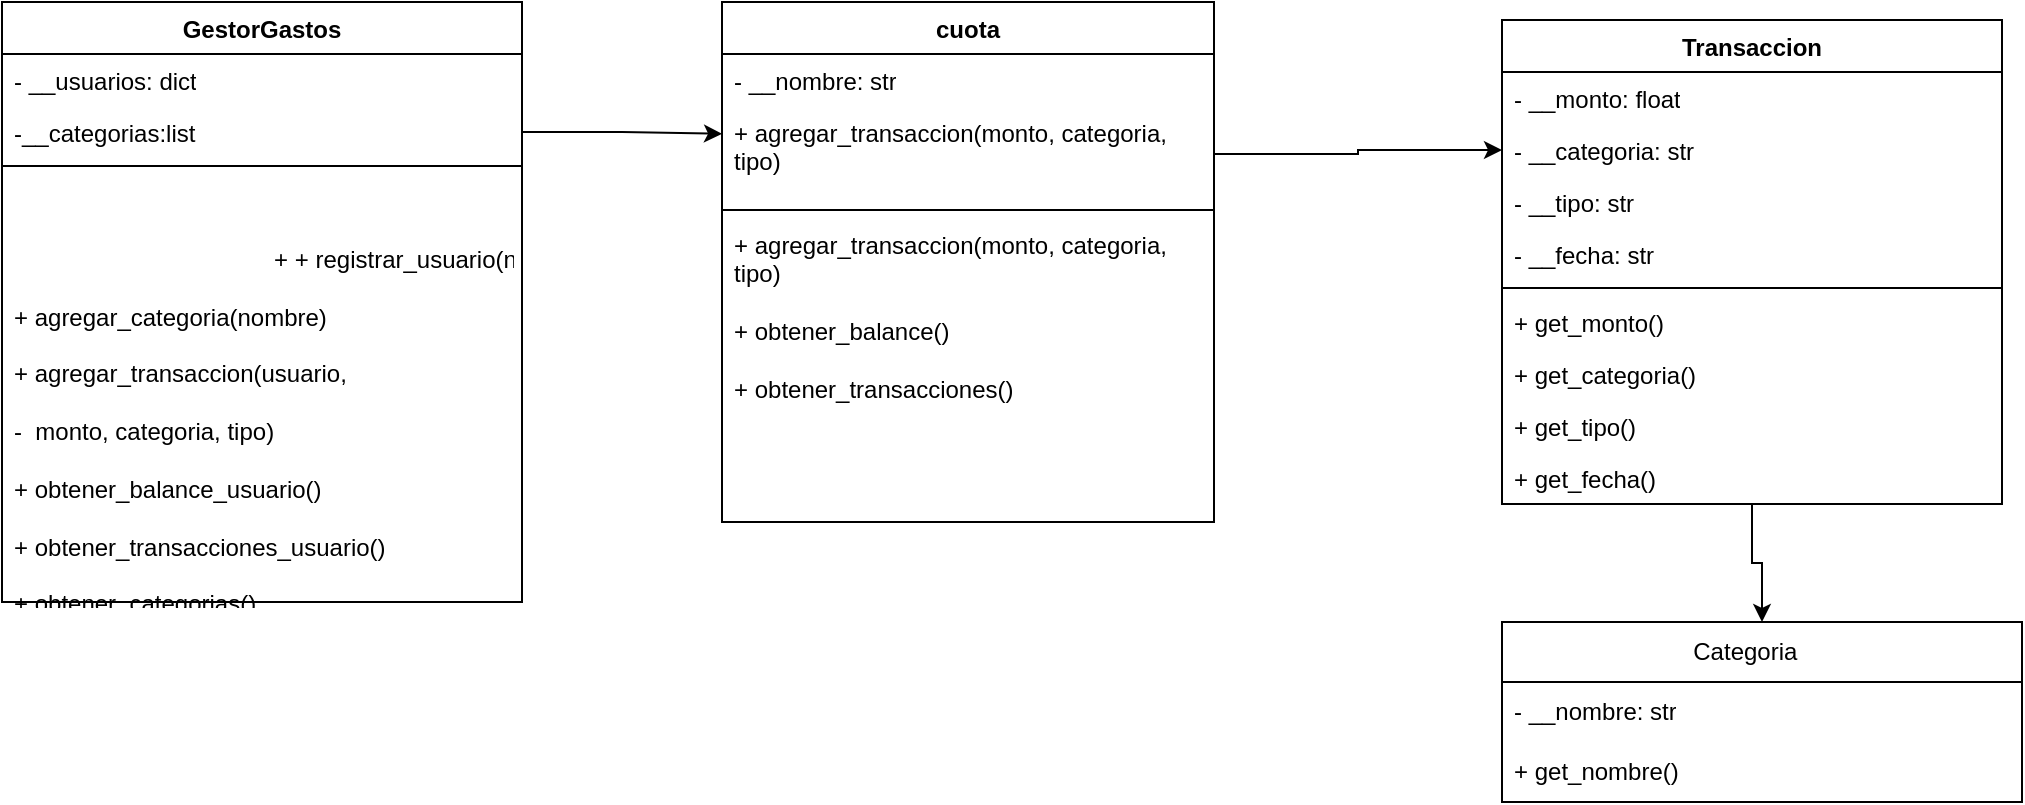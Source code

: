 <mxfile version="26.1.0">
  <diagram name="Page-1" id="bMOO_KiF2TluG0jOJ94m">
    <mxGraphModel dx="2062" dy="655" grid="1" gridSize="10" guides="1" tooltips="1" connect="1" arrows="1" fold="1" page="1" pageScale="1" pageWidth="827" pageHeight="1169" math="0" shadow="0">
      <root>
        <mxCell id="0" />
        <mxCell id="1" parent="0" />
        <mxCell id="2Xab4bHun3AZz7Cy-8kC-1" value="GestorGastos" style="swimlane;fontStyle=1;align=center;verticalAlign=top;childLayout=stackLayout;horizontal=1;startSize=26;horizontalStack=0;resizeParent=1;resizeParentMax=0;resizeLast=0;collapsible=1;marginBottom=0;whiteSpace=wrap;html=1;" parent="1" vertex="1">
          <mxGeometry x="-530" y="120" width="260" height="300" as="geometry">
            <mxRectangle x="80" y="60" width="110" height="30" as="alternateBounds" />
          </mxGeometry>
        </mxCell>
        <mxCell id="2Xab4bHun3AZz7Cy-8kC-2" value="- __usuarios: dict" style="text;strokeColor=none;fillColor=none;align=left;verticalAlign=top;spacingLeft=4;spacingRight=4;overflow=hidden;rotatable=0;points=[[0,0.5],[1,0.5]];portConstraint=eastwest;whiteSpace=wrap;html=1;" parent="2Xab4bHun3AZz7Cy-8kC-1" vertex="1">
          <mxGeometry y="26" width="260" height="26" as="geometry" />
        </mxCell>
        <mxCell id="2Xab4bHun3AZz7Cy-8kC-3" value="-__categorias:list" style="text;strokeColor=none;fillColor=none;align=left;verticalAlign=top;spacingLeft=4;spacingRight=4;overflow=hidden;rotatable=0;points=[[0,0.5],[1,0.5]];portConstraint=eastwest;whiteSpace=wrap;html=1;" parent="2Xab4bHun3AZz7Cy-8kC-1" vertex="1">
          <mxGeometry y="52" width="260" height="26" as="geometry" />
        </mxCell>
        <mxCell id="2Xab4bHun3AZz7Cy-8kC-4" value="" style="line;strokeWidth=1;fillColor=none;align=left;verticalAlign=middle;spacingTop=-1;spacingLeft=3;spacingRight=3;rotatable=0;labelPosition=right;points=[];portConstraint=eastwest;strokeColor=inherit;" parent="2Xab4bHun3AZz7Cy-8kC-1" vertex="1">
          <mxGeometry y="78" width="260" height="8" as="geometry" />
        </mxCell>
        <mxCell id="2Xab4bHun3AZz7Cy-8kC-5" value="&lt;font&gt;&lt;span style=&quot;color: rgba(0, 0, 0, 0); font-family: monospace; text-wrap-mode: nowrap;&quot;&gt;- %3CmxGraphModel%3E%3Croot%3E%3CmxCell%20id%3D%220%22%2F%3E%3CmxCell%20id%3D%221%22%20parent%3D%220%22%2F%3E%3CmxCell%20id%3D%222%22%20value%3D%22-%20tasa%3A%20float%22%20style%3D%22text%3BstrokeColor%3Dnone%3BfillColor%3Dnone%3Balign%3Dleft%3BverticalAlign%3Dtop%3BspacingLeft%3D4%3BspacingRight%3D4%3Boverflow%3Dhidden%3Brotatable%3D0%3Bpoints%3D%5B%5B0%2C0.5%5D%2C%5B1%2C0.5%5D%5D%3BportConstraint%3Deastwest%3BwhiteSpace%3Dwrap%3Bhtml%3D1%3B%22%20vertex%3D%221%22%20parent%3D%221%22%3E%3CmxGeometry%20x%3D%2250%22%20y%3D%22500%22%20width%3D%22250%22%20height%3D%2226%22%20as%3D%22geometry%22%2F%3E%3C%2FmxCell%3E%3C%2Froot%3E%3C%2FmxGraphModel%3E ---wewewevvvvvvvvv&lt;/span&gt;+ + registrar_usuario(nombre)&lt;/font&gt;&lt;div&gt;&lt;font&gt;&lt;br&gt;+ agregar_categoria(nombre)&amp;nbsp;&lt;/font&gt;&lt;/div&gt;&lt;div&gt;&lt;font&gt;&lt;br&gt;+ agregar_transaccion(usuario,&amp;nbsp;&lt;/font&gt;&lt;/div&gt;&lt;div&gt;&lt;font&gt;&lt;br&gt;-&amp;nbsp; monto, categoria, tipo)&amp;nbsp;&lt;/font&gt;&lt;/div&gt;&lt;div&gt;&lt;font&gt;&lt;br&gt;+ obtener_balance_usuario()&amp;nbsp;&lt;/font&gt;&lt;/div&gt;&lt;div&gt;&lt;font&gt;&lt;br&gt;+ obtener_transacciones_usuario()&amp;nbsp;&lt;/font&gt;&lt;/div&gt;&lt;div&gt;&lt;font&gt;&lt;br&gt;+ obtener_categorias()&amp;nbsp;&amp;nbsp;&lt;/font&gt;&lt;/div&gt;&lt;div&gt;&lt;font&gt;&lt;br&gt;&lt;/font&gt;&lt;/div&gt;" style="text;strokeColor=none;fillColor=none;align=left;verticalAlign=top;spacingLeft=4;spacingRight=4;overflow=hidden;rotatable=0;points=[[0,0.5],[1,0.5]];portConstraint=eastwest;whiteSpace=wrap;html=1;" parent="2Xab4bHun3AZz7Cy-8kC-1" vertex="1">
          <mxGeometry y="86" width="260" height="214" as="geometry" />
        </mxCell>
        <mxCell id="2Xab4bHun3AZz7Cy-8kC-6" value="cuota" style="swimlane;fontStyle=1;align=center;verticalAlign=top;childLayout=stackLayout;horizontal=1;startSize=26;horizontalStack=0;resizeParent=1;resizeParentMax=0;resizeLast=0;collapsible=1;marginBottom=0;whiteSpace=wrap;html=1;" parent="1" vertex="1">
          <mxGeometry x="-170" y="120" width="246" height="260" as="geometry" />
        </mxCell>
        <mxCell id="2Xab4bHun3AZz7Cy-8kC-7" value="- __nombre: str" style="text;strokeColor=none;fillColor=none;align=left;verticalAlign=top;spacingLeft=4;spacingRight=4;overflow=hidden;rotatable=0;points=[[0,0.5],[1,0.5]];portConstraint=eastwest;whiteSpace=wrap;html=1;" parent="2Xab4bHun3AZz7Cy-8kC-6" vertex="1">
          <mxGeometry y="26" width="246" height="26" as="geometry" />
        </mxCell>
        <mxCell id="2Xab4bHun3AZz7Cy-8kC-8" value="+ agregar_transaccion(monto, categoria, tipo)" style="text;strokeColor=none;fillColor=none;align=left;verticalAlign=top;spacingLeft=4;spacingRight=4;overflow=hidden;rotatable=0;points=[[0,0.5],[1,0.5]];portConstraint=eastwest;whiteSpace=wrap;html=1;" parent="2Xab4bHun3AZz7Cy-8kC-6" vertex="1">
          <mxGeometry y="52" width="246" height="48" as="geometry" />
        </mxCell>
        <mxCell id="2Xab4bHun3AZz7Cy-8kC-12" value="" style="line;strokeWidth=1;fillColor=none;align=left;verticalAlign=middle;spacingTop=-1;spacingLeft=3;spacingRight=3;rotatable=0;labelPosition=right;points=[];portConstraint=eastwest;strokeColor=inherit;" parent="2Xab4bHun3AZz7Cy-8kC-6" vertex="1">
          <mxGeometry y="100" width="246" height="8" as="geometry" />
        </mxCell>
        <mxCell id="2Xab4bHun3AZz7Cy-8kC-13" value="&lt;div&gt;&lt;div&gt;+ agregar_transaccion(monto, categoria, tipo)&lt;/div&gt;&lt;/div&gt;&lt;div&gt;&lt;br&gt;&lt;/div&gt;&lt;div&gt;+ obtener_balance()&lt;/div&gt;&lt;div&gt;&lt;br&gt;&lt;/div&gt;&lt;div&gt;+ obtener_transacciones()&lt;/div&gt;" style="text;strokeColor=none;fillColor=none;align=left;verticalAlign=top;spacingLeft=4;spacingRight=4;overflow=hidden;rotatable=0;points=[[0,0.5],[1,0.5]];portConstraint=eastwest;whiteSpace=wrap;html=1;" parent="2Xab4bHun3AZz7Cy-8kC-6" vertex="1">
          <mxGeometry y="108" width="246" height="152" as="geometry" />
        </mxCell>
        <mxCell id="2Xab4bHun3AZz7Cy-8kC-31" style="edgeStyle=orthogonalEdgeStyle;rounded=0;orthogonalLoop=1;jettySize=auto;html=1;" parent="1" source="2Xab4bHun3AZz7Cy-8kC-14" target="2Xab4bHun3AZz7Cy-8kC-38" edge="1">
          <mxGeometry relative="1" as="geometry">
            <mxPoint x="240" y="620" as="targetPoint" />
          </mxGeometry>
        </mxCell>
        <mxCell id="2Xab4bHun3AZz7Cy-8kC-14" value="&amp;nbsp;Transaccion&amp;nbsp;" style="swimlane;fontStyle=1;align=center;verticalAlign=top;childLayout=stackLayout;horizontal=1;startSize=26;horizontalStack=0;resizeParent=1;resizeParentMax=0;resizeLast=0;collapsible=1;marginBottom=0;whiteSpace=wrap;html=1;" parent="1" vertex="1">
          <mxGeometry x="220" y="129" width="250" height="242" as="geometry" />
        </mxCell>
        <mxCell id="2Xab4bHun3AZz7Cy-8kC-15" value="- __monto: float" style="text;strokeColor=none;fillColor=none;align=left;verticalAlign=top;spacingLeft=4;spacingRight=4;overflow=hidden;rotatable=0;points=[[0,0.5],[1,0.5]];portConstraint=eastwest;whiteSpace=wrap;html=1;" parent="2Xab4bHun3AZz7Cy-8kC-14" vertex="1">
          <mxGeometry y="26" width="250" height="26" as="geometry" />
        </mxCell>
        <mxCell id="2Xab4bHun3AZz7Cy-8kC-16" value="- __categoria: str" style="text;strokeColor=none;fillColor=none;align=left;verticalAlign=top;spacingLeft=4;spacingRight=4;overflow=hidden;rotatable=0;points=[[0,0.5],[1,0.5]];portConstraint=eastwest;whiteSpace=wrap;html=1;" parent="2Xab4bHun3AZz7Cy-8kC-14" vertex="1">
          <mxGeometry y="52" width="250" height="26" as="geometry" />
        </mxCell>
        <mxCell id="2Xab4bHun3AZz7Cy-8kC-17" value="- __tipo: str " style="text;strokeColor=none;fillColor=none;align=left;verticalAlign=top;spacingLeft=4;spacingRight=4;overflow=hidden;rotatable=0;points=[[0,0.5],[1,0.5]];portConstraint=eastwest;whiteSpace=wrap;html=1;" parent="2Xab4bHun3AZz7Cy-8kC-14" vertex="1">
          <mxGeometry y="78" width="250" height="26" as="geometry" />
        </mxCell>
        <mxCell id="2Xab4bHun3AZz7Cy-8kC-18" value="- __fecha: str" style="text;strokeColor=none;fillColor=none;align=left;verticalAlign=top;spacingLeft=4;spacingRight=4;overflow=hidden;rotatable=0;points=[[0,0.5],[1,0.5]];portConstraint=eastwest;whiteSpace=wrap;html=1;" parent="2Xab4bHun3AZz7Cy-8kC-14" vertex="1">
          <mxGeometry y="104" width="250" height="26" as="geometry" />
        </mxCell>
        <mxCell id="2Xab4bHun3AZz7Cy-8kC-19" value="" style="line;strokeWidth=1;fillColor=none;align=left;verticalAlign=middle;spacingTop=-1;spacingLeft=3;spacingRight=3;rotatable=0;labelPosition=right;points=[];portConstraint=eastwest;strokeColor=inherit;" parent="2Xab4bHun3AZz7Cy-8kC-14" vertex="1">
          <mxGeometry y="130" width="250" height="8" as="geometry" />
        </mxCell>
        <mxCell id="2Xab4bHun3AZz7Cy-8kC-20" value="+ get_monto()" style="text;strokeColor=none;fillColor=none;align=left;verticalAlign=top;spacingLeft=4;spacingRight=4;overflow=hidden;rotatable=0;points=[[0,0.5],[1,0.5]];portConstraint=eastwest;whiteSpace=wrap;html=1;" parent="2Xab4bHun3AZz7Cy-8kC-14" vertex="1">
          <mxGeometry y="138" width="250" height="26" as="geometry" />
        </mxCell>
        <mxCell id="2Xab4bHun3AZz7Cy-8kC-21" value="+ get_categoria()" style="text;strokeColor=none;fillColor=none;align=left;verticalAlign=top;spacingLeft=4;spacingRight=4;overflow=hidden;rotatable=0;points=[[0,0.5],[1,0.5]];portConstraint=eastwest;whiteSpace=wrap;html=1;" parent="2Xab4bHun3AZz7Cy-8kC-14" vertex="1">
          <mxGeometry y="164" width="250" height="26" as="geometry" />
        </mxCell>
        <mxCell id="2Xab4bHun3AZz7Cy-8kC-22" value="+ get_tipo()" style="text;strokeColor=none;fillColor=none;align=left;verticalAlign=top;spacingLeft=4;spacingRight=4;overflow=hidden;rotatable=0;points=[[0,0.5],[1,0.5]];portConstraint=eastwest;whiteSpace=wrap;html=1;" parent="2Xab4bHun3AZz7Cy-8kC-14" vertex="1">
          <mxGeometry y="190" width="250" height="26" as="geometry" />
        </mxCell>
        <mxCell id="2Xab4bHun3AZz7Cy-8kC-23" value="+ get_fecha()" style="text;strokeColor=none;fillColor=none;align=left;verticalAlign=top;spacingLeft=4;spacingRight=4;overflow=hidden;rotatable=0;points=[[0,0.5],[1,0.5]];portConstraint=eastwest;whiteSpace=wrap;html=1;" parent="2Xab4bHun3AZz7Cy-8kC-14" vertex="1">
          <mxGeometry y="216" width="250" height="26" as="geometry" />
        </mxCell>
        <mxCell id="2Xab4bHun3AZz7Cy-8kC-25" style="edgeStyle=orthogonalEdgeStyle;rounded=0;orthogonalLoop=1;jettySize=auto;html=1;entryX=0;entryY=0.29;entryDx=0;entryDy=0;entryPerimeter=0;" parent="1" source="2Xab4bHun3AZz7Cy-8kC-3" target="2Xab4bHun3AZz7Cy-8kC-8" edge="1">
          <mxGeometry relative="1" as="geometry" />
        </mxCell>
        <mxCell id="2Xab4bHun3AZz7Cy-8kC-26" style="edgeStyle=orthogonalEdgeStyle;rounded=0;orthogonalLoop=1;jettySize=auto;html=1;exitX=1;exitY=0.5;exitDx=0;exitDy=0;entryX=0;entryY=0.5;entryDx=0;entryDy=0;" parent="1" source="2Xab4bHun3AZz7Cy-8kC-8" target="2Xab4bHun3AZz7Cy-8kC-16" edge="1">
          <mxGeometry relative="1" as="geometry" />
        </mxCell>
        <mxCell id="2Xab4bHun3AZz7Cy-8kC-38" value="Categoria&amp;nbsp; &amp;nbsp; &amp;nbsp;" style="swimlane;fontStyle=0;childLayout=stackLayout;horizontal=1;startSize=30;horizontalStack=0;resizeParent=1;resizeParentMax=0;resizeLast=0;collapsible=1;marginBottom=0;whiteSpace=wrap;html=1;" parent="1" vertex="1">
          <mxGeometry x="220" y="430" width="260" height="90" as="geometry" />
        </mxCell>
        <mxCell id="2Xab4bHun3AZz7Cy-8kC-39" value="- __nombre: str" style="text;strokeColor=none;fillColor=none;align=left;verticalAlign=middle;spacingLeft=4;spacingRight=4;overflow=hidden;points=[[0,0.5],[1,0.5]];portConstraint=eastwest;rotatable=0;whiteSpace=wrap;html=1;" parent="2Xab4bHun3AZz7Cy-8kC-38" vertex="1">
          <mxGeometry y="30" width="260" height="30" as="geometry" />
        </mxCell>
        <mxCell id="2Xab4bHun3AZz7Cy-8kC-40" value=" + get_nombre()" style="text;strokeColor=none;fillColor=none;align=left;verticalAlign=middle;spacingLeft=4;spacingRight=4;overflow=hidden;points=[[0,0.5],[1,0.5]];portConstraint=eastwest;rotatable=0;whiteSpace=wrap;html=1;" parent="2Xab4bHun3AZz7Cy-8kC-38" vertex="1">
          <mxGeometry y="60" width="260" height="30" as="geometry" />
        </mxCell>
      </root>
    </mxGraphModel>
  </diagram>
</mxfile>
